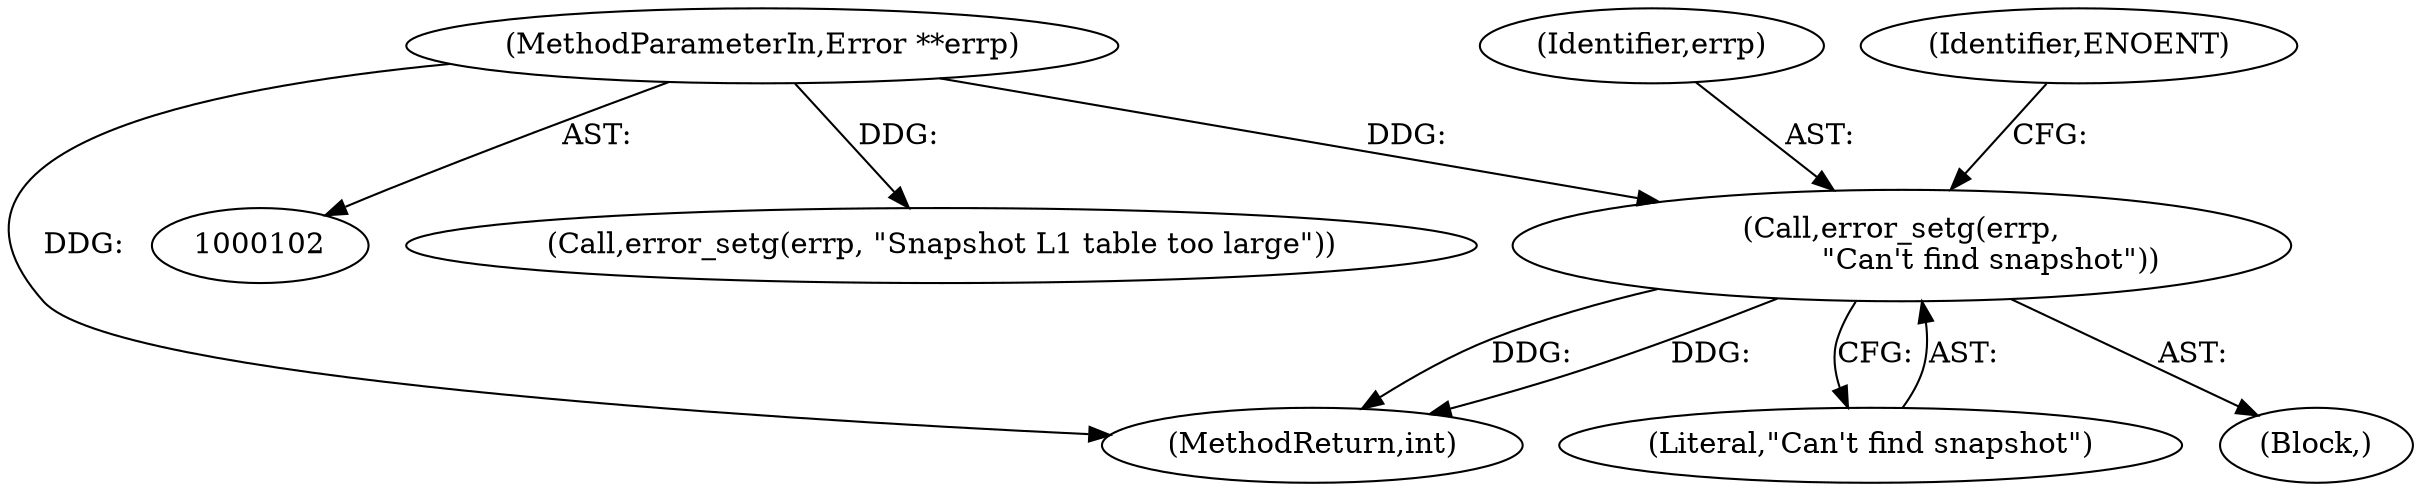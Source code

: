 digraph "0_qemu_6a83f8b5bec6f59e56cc49bd49e4c3f8f805d56f@pointer" {
"1000135" [label="(Call,error_setg(errp,\n                   \"Can't find snapshot\"))"];
"1000106" [label="(MethodParameterIn,Error **errp)"];
"1000134" [label="(Block,)"];
"1000156" [label="(Call,error_setg(errp, \"Snapshot L1 table too large\"))"];
"1000178" [label="(MethodReturn,int)"];
"1000137" [label="(Literal,\"Can't find snapshot\")"];
"1000136" [label="(Identifier,errp)"];
"1000106" [label="(MethodParameterIn,Error **errp)"];
"1000135" [label="(Call,error_setg(errp,\n                   \"Can't find snapshot\"))"];
"1000140" [label="(Identifier,ENOENT)"];
"1000135" -> "1000134"  [label="AST: "];
"1000135" -> "1000137"  [label="CFG: "];
"1000136" -> "1000135"  [label="AST: "];
"1000137" -> "1000135"  [label="AST: "];
"1000140" -> "1000135"  [label="CFG: "];
"1000135" -> "1000178"  [label="DDG: "];
"1000135" -> "1000178"  [label="DDG: "];
"1000106" -> "1000135"  [label="DDG: "];
"1000106" -> "1000102"  [label="AST: "];
"1000106" -> "1000178"  [label="DDG: "];
"1000106" -> "1000156"  [label="DDG: "];
}
